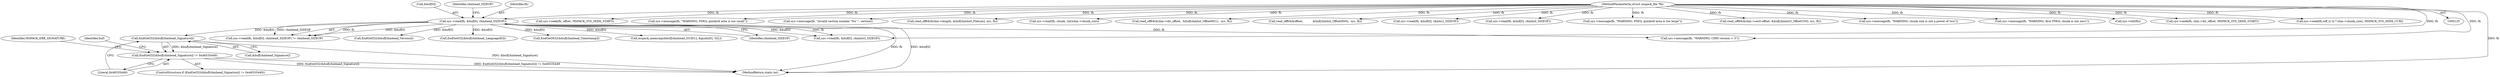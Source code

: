 digraph "0_libmspack_8759da8db6ec9e866cb8eb143313f397f925bb4f@array" {
"1000246" [label="(Call,EndGetI32(&buf[chmhead_Signature]))"];
"1000233" [label="(Call,sys->read(fh, &buf[0], chmhead_SIZEOF))"];
"1000127" [label="(MethodParameterIn,struct mspack_file *fh)"];
"1000245" [label="(Call,EndGetI32(&buf[chmhead_Signature]) != 0x46535449)"];
"1000361" [label="(Call,sys->seek(fh, offset, MSPACK_SYS_SEEK_START))"];
"1000726" [label="(Call,sys->message(fh, \"WARNING; PMGL quickref area is too small\"))"];
"1000826" [label="(Call,sys->message(fh, \"invalid section number '%u'.\", section))"];
"1000382" [label="(Call,read_off64(&chm->length, &buf[chmhs0_FileLen], sys, fh))"];
"1000247" [label="(Call,&buf[chmhead_Signature])"];
"1000690" [label="(Call,sys->read(fh, chunk, (int)chm->chunk_size))"];
"1000244" [label="(ControlStructure,if (EndGetI32(&buf[chmhead_Signature]) != 0x46535449))"];
"1000235" [label="(Call,&buf[0])"];
"1000232" [label="(Call,sys->read(fh, &buf[0], chmhead_SIZEOF) != chmhead_SIZEOF)"];
"1000251" [label="(Literal,0x46535449)"];
"1000333" [label="(Call,read_off64(&chm->dir_offset,  &buf[chmhst_OffsetHS1],  sys, fh))"];
"1001071" [label="(MethodReturn,static int)"];
"1000127" [label="(MethodParameterIn,struct mspack_file *fh)"];
"1000275" [label="(Call,EndGetI32(&buf[chmhead_Version]))"];
"1000240" [label="(Identifier,chmhead_SIZEOF)"];
"1000293" [label="(Call,EndGetI32(&buf[chmhead_LanguageID]))"];
"1000284" [label="(Call,EndGetM32(&buf[chmhead_Timestamp]))"];
"1000323" [label="(Call,read_off64(&offset,           &buf[chmhst_OffsetHS0],  sys, fh))"];
"1000254" [label="(Identifier,MSPACK_ERR_SIGNATURE)"];
"1000408" [label="(Call,sys->read(fh, &buf[0], chmhs1_SIZEOF))"];
"1000260" [label="(Identifier,buf)"];
"1000257" [label="(Call,mspack_memcmp(&buf[chmhead_GUID1], &guids[0], 32L))"];
"1000370" [label="(Call,sys->read(fh, &buf[0], chmhs0_SIZEOF))"];
"1000744" [label="(Call,sys->message(fh, \"WARNING; PMGL quickref area is too large\"))"];
"1000246" [label="(Call,EndGetI32(&buf[chmhead_Signature]))"];
"1000239" [label="(Identifier,chmhead_SIZEOF)"];
"1000310" [label="(Call,sys->read(fh, &buf[0], chmhst3_SIZEOF))"];
"1000344" [label="(Call,read_off64(&chm->sec0.offset, &buf[chmhst3_OffsetCS0], sys, fh))"];
"1000586" [label="(Call,sys->message(fh, \"WARNING; chunk size is not a power of two\"))"];
"1000596" [label="(Call,sys->message(fh, \"WARNING; first PMGL chunk is not zero\"))"];
"1000245" [label="(Call,EndGetI32(&buf[chmhead_Signature]) != 0x46535449)"];
"1000233" [label="(Call,sys->read(fh, &buf[0], chmhead_SIZEOF))"];
"1000234" [label="(Identifier,fh)"];
"1000423" [label="(Call,sys->tell(fh))"];
"1000397" [label="(Call,sys->seek(fh, chm->dir_offset, MSPACK_SYS_SEEK_START))"];
"1000643" [label="(Call,sys->seek(fh,(off_t) (x * chm->chunk_size), MSPACK_SYS_SEEK_CUR))"];
"1000305" [label="(Call,sys->message(fh, \"WARNING; CHM version > 3\"))"];
"1000246" -> "1000245"  [label="AST: "];
"1000246" -> "1000247"  [label="CFG: "];
"1000247" -> "1000246"  [label="AST: "];
"1000251" -> "1000246"  [label="CFG: "];
"1000246" -> "1001071"  [label="DDG: &buf[chmhead_Signature]"];
"1000246" -> "1000245"  [label="DDG: &buf[chmhead_Signature]"];
"1000233" -> "1000246"  [label="DDG: &buf[0]"];
"1000233" -> "1000232"  [label="AST: "];
"1000233" -> "1000239"  [label="CFG: "];
"1000234" -> "1000233"  [label="AST: "];
"1000235" -> "1000233"  [label="AST: "];
"1000239" -> "1000233"  [label="AST: "];
"1000240" -> "1000233"  [label="CFG: "];
"1000233" -> "1001071"  [label="DDG: &buf[0]"];
"1000233" -> "1001071"  [label="DDG: fh"];
"1000233" -> "1000232"  [label="DDG: fh"];
"1000233" -> "1000232"  [label="DDG: &buf[0]"];
"1000233" -> "1000232"  [label="DDG: chmhead_SIZEOF"];
"1000127" -> "1000233"  [label="DDG: fh"];
"1000233" -> "1000257"  [label="DDG: &buf[0]"];
"1000233" -> "1000275"  [label="DDG: &buf[0]"];
"1000233" -> "1000284"  [label="DDG: &buf[0]"];
"1000233" -> "1000293"  [label="DDG: &buf[0]"];
"1000233" -> "1000305"  [label="DDG: fh"];
"1000233" -> "1000310"  [label="DDG: fh"];
"1000233" -> "1000310"  [label="DDG: &buf[0]"];
"1000127" -> "1000125"  [label="AST: "];
"1000127" -> "1001071"  [label="DDG: fh"];
"1000127" -> "1000305"  [label="DDG: fh"];
"1000127" -> "1000310"  [label="DDG: fh"];
"1000127" -> "1000323"  [label="DDG: fh"];
"1000127" -> "1000333"  [label="DDG: fh"];
"1000127" -> "1000344"  [label="DDG: fh"];
"1000127" -> "1000361"  [label="DDG: fh"];
"1000127" -> "1000370"  [label="DDG: fh"];
"1000127" -> "1000382"  [label="DDG: fh"];
"1000127" -> "1000397"  [label="DDG: fh"];
"1000127" -> "1000408"  [label="DDG: fh"];
"1000127" -> "1000423"  [label="DDG: fh"];
"1000127" -> "1000586"  [label="DDG: fh"];
"1000127" -> "1000596"  [label="DDG: fh"];
"1000127" -> "1000643"  [label="DDG: fh"];
"1000127" -> "1000690"  [label="DDG: fh"];
"1000127" -> "1000726"  [label="DDG: fh"];
"1000127" -> "1000744"  [label="DDG: fh"];
"1000127" -> "1000826"  [label="DDG: fh"];
"1000245" -> "1000244"  [label="AST: "];
"1000245" -> "1000251"  [label="CFG: "];
"1000251" -> "1000245"  [label="AST: "];
"1000254" -> "1000245"  [label="CFG: "];
"1000260" -> "1000245"  [label="CFG: "];
"1000245" -> "1001071"  [label="DDG: EndGetI32(&buf[chmhead_Signature]) != 0x46535449"];
"1000245" -> "1001071"  [label="DDG: EndGetI32(&buf[chmhead_Signature])"];
}

